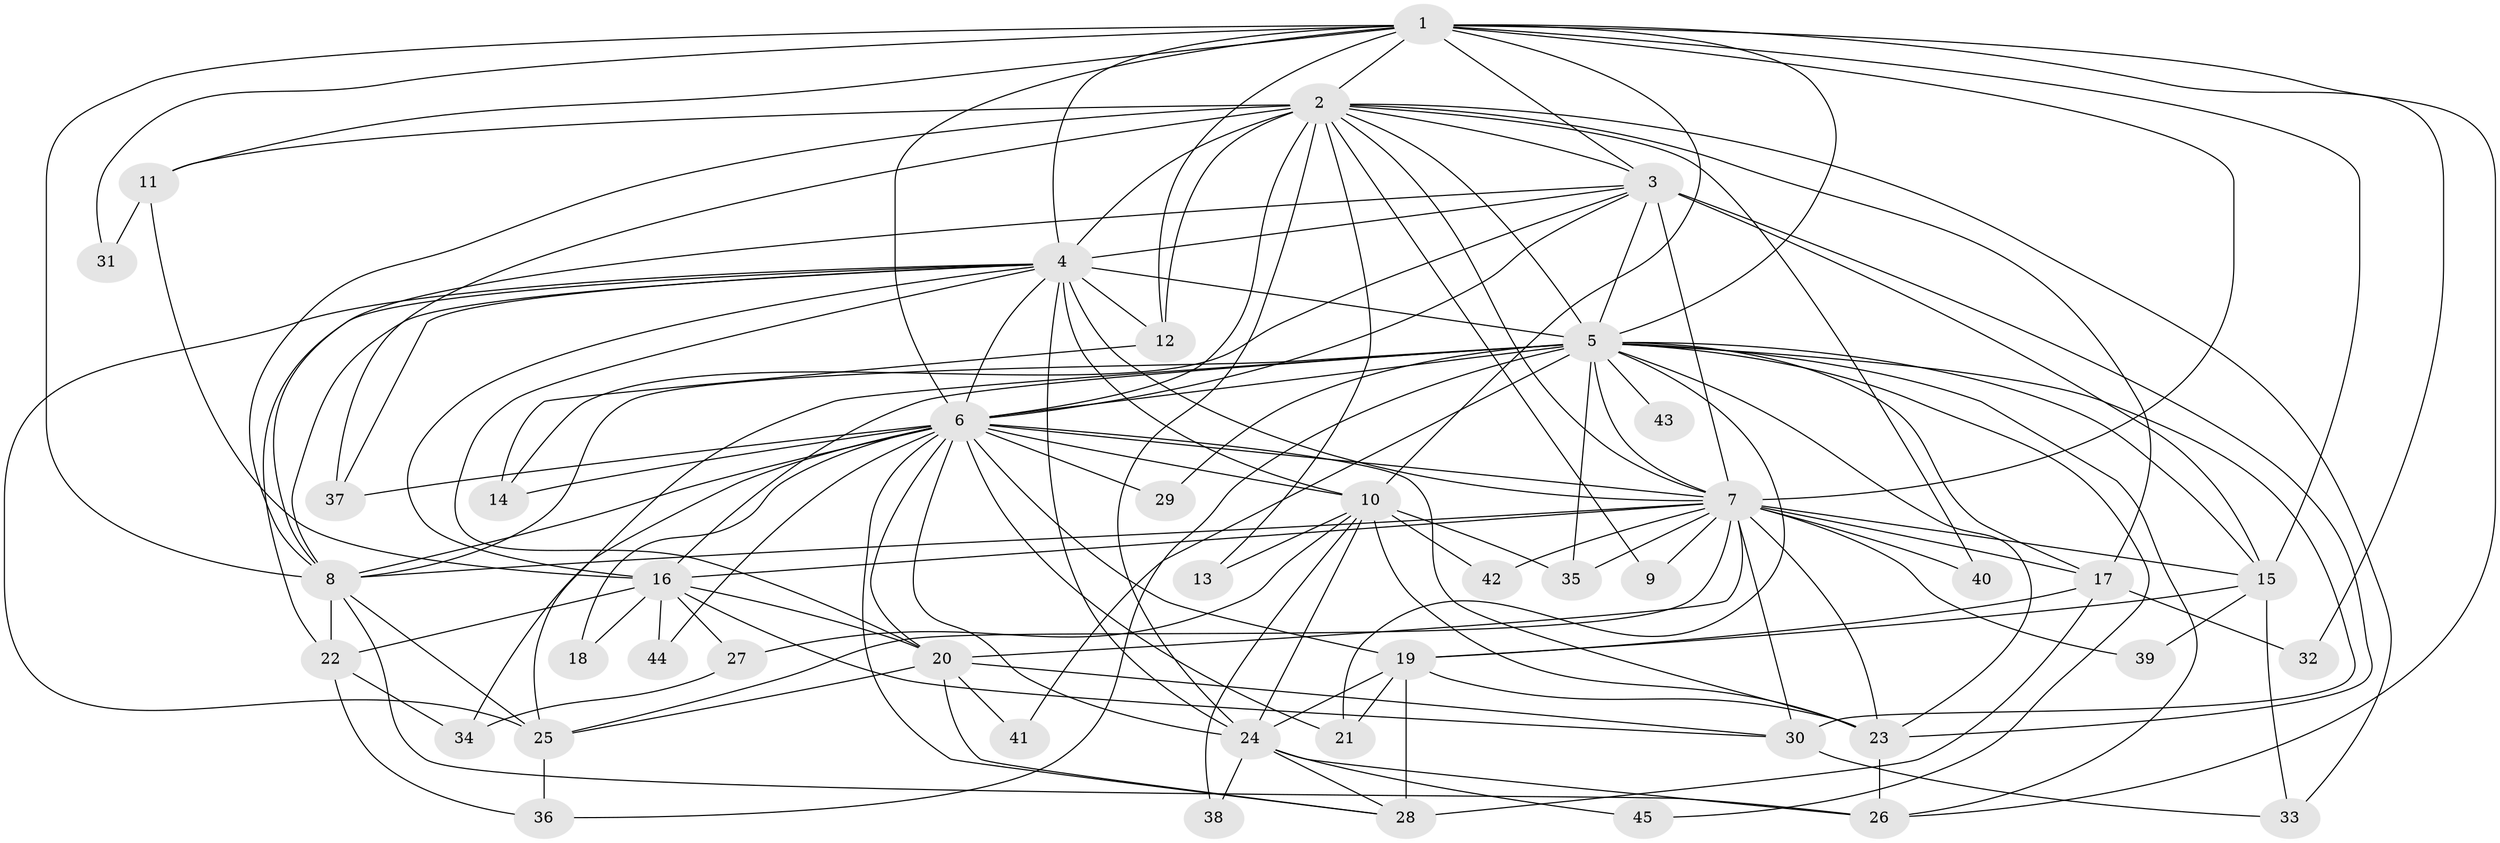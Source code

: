 // original degree distribution, {23: 0.008928571428571428, 17: 0.008928571428571428, 19: 0.008928571428571428, 16: 0.026785714285714284, 26: 0.008928571428571428, 25: 0.017857142857142856, 18: 0.008928571428571428, 3: 0.19642857142857142, 4: 0.07142857142857142, 5: 0.03571428571428571, 2: 0.5446428571428571, 6: 0.017857142857142856, 10: 0.008928571428571428, 7: 0.008928571428571428, 12: 0.008928571428571428, 8: 0.017857142857142856}
// Generated by graph-tools (version 1.1) at 2025/49/03/04/25 22:49:52]
// undirected, 45 vertices, 137 edges
graph export_dot {
  node [color=gray90,style=filled];
  1;
  2;
  3;
  4;
  5;
  6;
  7;
  8;
  9;
  10;
  11;
  12;
  13;
  14;
  15;
  16;
  17;
  18;
  19;
  20;
  21;
  22;
  23;
  24;
  25;
  26;
  27;
  28;
  29;
  30;
  31;
  32;
  33;
  34;
  35;
  36;
  37;
  38;
  39;
  40;
  41;
  42;
  43;
  44;
  45;
  1 -- 2 [weight=2.0];
  1 -- 3 [weight=1.0];
  1 -- 4 [weight=1.0];
  1 -- 5 [weight=1.0];
  1 -- 6 [weight=2.0];
  1 -- 7 [weight=4.0];
  1 -- 8 [weight=2.0];
  1 -- 10 [weight=2.0];
  1 -- 11 [weight=2.0];
  1 -- 12 [weight=1.0];
  1 -- 15 [weight=1.0];
  1 -- 26 [weight=1.0];
  1 -- 31 [weight=1.0];
  1 -- 32 [weight=1.0];
  2 -- 3 [weight=2.0];
  2 -- 4 [weight=2.0];
  2 -- 5 [weight=3.0];
  2 -- 6 [weight=4.0];
  2 -- 7 [weight=2.0];
  2 -- 8 [weight=3.0];
  2 -- 9 [weight=1.0];
  2 -- 11 [weight=1.0];
  2 -- 12 [weight=1.0];
  2 -- 13 [weight=1.0];
  2 -- 17 [weight=1.0];
  2 -- 24 [weight=2.0];
  2 -- 33 [weight=1.0];
  2 -- 37 [weight=1.0];
  2 -- 40 [weight=1.0];
  3 -- 4 [weight=2.0];
  3 -- 5 [weight=1.0];
  3 -- 6 [weight=3.0];
  3 -- 7 [weight=1.0];
  3 -- 8 [weight=1.0];
  3 -- 14 [weight=1.0];
  3 -- 15 [weight=1.0];
  3 -- 23 [weight=6.0];
  4 -- 5 [weight=1.0];
  4 -- 6 [weight=2.0];
  4 -- 7 [weight=1.0];
  4 -- 8 [weight=1.0];
  4 -- 10 [weight=7.0];
  4 -- 12 [weight=1.0];
  4 -- 16 [weight=1.0];
  4 -- 20 [weight=1.0];
  4 -- 22 [weight=1.0];
  4 -- 24 [weight=1.0];
  4 -- 25 [weight=1.0];
  4 -- 37 [weight=1.0];
  5 -- 6 [weight=2.0];
  5 -- 7 [weight=1.0];
  5 -- 8 [weight=2.0];
  5 -- 15 [weight=1.0];
  5 -- 16 [weight=1.0];
  5 -- 17 [weight=1.0];
  5 -- 21 [weight=1.0];
  5 -- 23 [weight=1.0];
  5 -- 25 [weight=1.0];
  5 -- 26 [weight=1.0];
  5 -- 29 [weight=1.0];
  5 -- 30 [weight=1.0];
  5 -- 35 [weight=1.0];
  5 -- 36 [weight=1.0];
  5 -- 41 [weight=1.0];
  5 -- 43 [weight=1.0];
  5 -- 45 [weight=1.0];
  6 -- 7 [weight=2.0];
  6 -- 8 [weight=2.0];
  6 -- 10 [weight=1.0];
  6 -- 14 [weight=1.0];
  6 -- 18 [weight=1.0];
  6 -- 19 [weight=1.0];
  6 -- 20 [weight=1.0];
  6 -- 21 [weight=1.0];
  6 -- 23 [weight=1.0];
  6 -- 24 [weight=1.0];
  6 -- 28 [weight=1.0];
  6 -- 29 [weight=1.0];
  6 -- 34 [weight=1.0];
  6 -- 37 [weight=1.0];
  6 -- 44 [weight=1.0];
  7 -- 8 [weight=1.0];
  7 -- 9 [weight=1.0];
  7 -- 15 [weight=1.0];
  7 -- 16 [weight=2.0];
  7 -- 17 [weight=1.0];
  7 -- 20 [weight=1.0];
  7 -- 23 [weight=2.0];
  7 -- 25 [weight=1.0];
  7 -- 30 [weight=2.0];
  7 -- 35 [weight=2.0];
  7 -- 39 [weight=1.0];
  7 -- 40 [weight=1.0];
  7 -- 42 [weight=1.0];
  8 -- 22 [weight=2.0];
  8 -- 25 [weight=1.0];
  8 -- 26 [weight=1.0];
  10 -- 13 [weight=1.0];
  10 -- 23 [weight=2.0];
  10 -- 24 [weight=1.0];
  10 -- 27 [weight=1.0];
  10 -- 35 [weight=1.0];
  10 -- 38 [weight=1.0];
  10 -- 42 [weight=1.0];
  11 -- 16 [weight=1.0];
  11 -- 31 [weight=1.0];
  12 -- 14 [weight=2.0];
  15 -- 19 [weight=1.0];
  15 -- 33 [weight=1.0];
  15 -- 39 [weight=1.0];
  16 -- 18 [weight=1.0];
  16 -- 20 [weight=1.0];
  16 -- 22 [weight=1.0];
  16 -- 27 [weight=1.0];
  16 -- 30 [weight=1.0];
  16 -- 44 [weight=1.0];
  17 -- 19 [weight=1.0];
  17 -- 28 [weight=1.0];
  17 -- 32 [weight=1.0];
  19 -- 21 [weight=1.0];
  19 -- 23 [weight=3.0];
  19 -- 24 [weight=1.0];
  19 -- 28 [weight=4.0];
  20 -- 25 [weight=1.0];
  20 -- 28 [weight=1.0];
  20 -- 30 [weight=1.0];
  20 -- 41 [weight=1.0];
  22 -- 34 [weight=1.0];
  22 -- 36 [weight=1.0];
  23 -- 26 [weight=4.0];
  24 -- 26 [weight=1.0];
  24 -- 28 [weight=1.0];
  24 -- 38 [weight=1.0];
  24 -- 45 [weight=1.0];
  25 -- 36 [weight=1.0];
  27 -- 34 [weight=1.0];
  30 -- 33 [weight=1.0];
}
